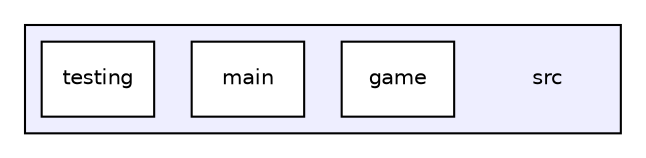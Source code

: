 digraph "src" {
  compound=true
  node [ fontsize="10", fontname="Helvetica"];
  edge [ labelfontsize="10", labelfontname="Helvetica"];
  subgraph clusterdir_68267d1309a1af8e8297ef4c3efbcdba {
    graph [ bgcolor="#eeeeff", pencolor="black", label="" URL="dir_68267d1309a1af8e8297ef4c3efbcdba.html"];
    dir_68267d1309a1af8e8297ef4c3efbcdba [shape=plaintext label="src"];
    dir_1699be727a800b1d059c6f7f2b91d2ee [shape=box label="game" color="black" fillcolor="white" style="filled" URL="dir_1699be727a800b1d059c6f7f2b91d2ee.html"];
    dir_5eb159725f84c66aafd839904a4acdd0 [shape=box label="main" color="black" fillcolor="white" style="filled" URL="dir_5eb159725f84c66aafd839904a4acdd0.html"];
    dir_3513c77e68d0de165c8b48f945306dcb [shape=box label="testing" color="black" fillcolor="white" style="filled" URL="dir_3513c77e68d0de165c8b48f945306dcb.html"];
  }
}
